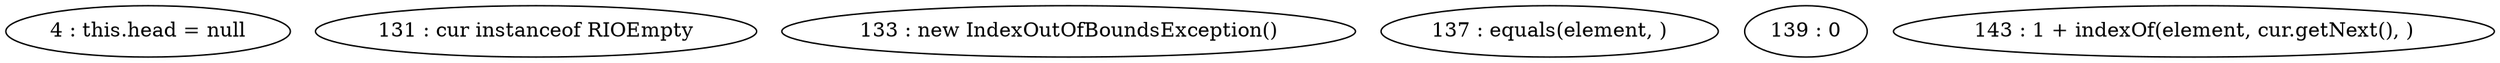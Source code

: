 digraph G {
"4 : this.head = null"
"131 : cur instanceof RIOEmpty"
"133 : new IndexOutOfBoundsException()"
"137 : equals(element, )"
"139 : 0"
"143 : 1 + indexOf(element, cur.getNext(), )"
}